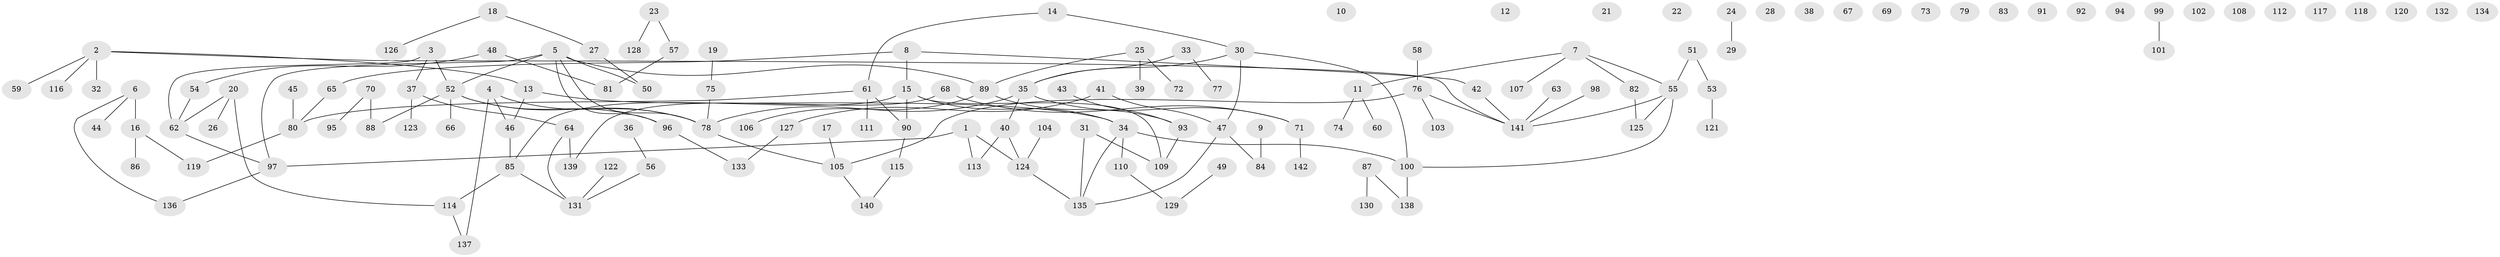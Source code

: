 // coarse degree distribution, {2: 0.18181818181818182, 5: 0.12121212121212122, 1: 0.21212121212121213, 8: 0.030303030303030304, 4: 0.09090909090909091, 3: 0.2727272727272727, 6: 0.09090909090909091}
// Generated by graph-tools (version 1.1) at 2025/35/03/04/25 23:35:47]
// undirected, 142 vertices, 141 edges
graph export_dot {
  node [color=gray90,style=filled];
  1;
  2;
  3;
  4;
  5;
  6;
  7;
  8;
  9;
  10;
  11;
  12;
  13;
  14;
  15;
  16;
  17;
  18;
  19;
  20;
  21;
  22;
  23;
  24;
  25;
  26;
  27;
  28;
  29;
  30;
  31;
  32;
  33;
  34;
  35;
  36;
  37;
  38;
  39;
  40;
  41;
  42;
  43;
  44;
  45;
  46;
  47;
  48;
  49;
  50;
  51;
  52;
  53;
  54;
  55;
  56;
  57;
  58;
  59;
  60;
  61;
  62;
  63;
  64;
  65;
  66;
  67;
  68;
  69;
  70;
  71;
  72;
  73;
  74;
  75;
  76;
  77;
  78;
  79;
  80;
  81;
  82;
  83;
  84;
  85;
  86;
  87;
  88;
  89;
  90;
  91;
  92;
  93;
  94;
  95;
  96;
  97;
  98;
  99;
  100;
  101;
  102;
  103;
  104;
  105;
  106;
  107;
  108;
  109;
  110;
  111;
  112;
  113;
  114;
  115;
  116;
  117;
  118;
  119;
  120;
  121;
  122;
  123;
  124;
  125;
  126;
  127;
  128;
  129;
  130;
  131;
  132;
  133;
  134;
  135;
  136;
  137;
  138;
  139;
  140;
  141;
  142;
  1 -- 97;
  1 -- 113;
  1 -- 124;
  2 -- 13;
  2 -- 32;
  2 -- 59;
  2 -- 116;
  2 -- 141;
  3 -- 37;
  3 -- 52;
  3 -- 62;
  4 -- 46;
  4 -- 78;
  4 -- 137;
  5 -- 50;
  5 -- 52;
  5 -- 78;
  5 -- 89;
  5 -- 96;
  5 -- 97;
  6 -- 16;
  6 -- 44;
  6 -- 136;
  7 -- 11;
  7 -- 55;
  7 -- 82;
  7 -- 107;
  8 -- 15;
  8 -- 42;
  8 -- 65;
  9 -- 84;
  11 -- 60;
  11 -- 74;
  13 -- 34;
  13 -- 46;
  14 -- 30;
  14 -- 61;
  15 -- 34;
  15 -- 85;
  15 -- 90;
  15 -- 109;
  16 -- 86;
  16 -- 119;
  17 -- 105;
  18 -- 27;
  18 -- 126;
  19 -- 75;
  20 -- 26;
  20 -- 62;
  20 -- 114;
  23 -- 57;
  23 -- 128;
  24 -- 29;
  25 -- 39;
  25 -- 72;
  25 -- 89;
  27 -- 50;
  30 -- 35;
  30 -- 47;
  30 -- 100;
  31 -- 109;
  31 -- 135;
  33 -- 35;
  33 -- 77;
  34 -- 100;
  34 -- 110;
  34 -- 135;
  35 -- 40;
  35 -- 71;
  35 -- 78;
  36 -- 56;
  37 -- 64;
  37 -- 123;
  40 -- 113;
  40 -- 124;
  41 -- 47;
  41 -- 127;
  42 -- 141;
  43 -- 93;
  45 -- 80;
  46 -- 85;
  47 -- 84;
  47 -- 135;
  48 -- 54;
  48 -- 81;
  49 -- 129;
  51 -- 53;
  51 -- 55;
  52 -- 66;
  52 -- 78;
  52 -- 88;
  52 -- 96;
  53 -- 121;
  54 -- 62;
  55 -- 100;
  55 -- 125;
  55 -- 141;
  56 -- 131;
  57 -- 81;
  58 -- 76;
  61 -- 80;
  61 -- 90;
  61 -- 111;
  62 -- 97;
  63 -- 141;
  64 -- 131;
  64 -- 139;
  65 -- 80;
  68 -- 71;
  68 -- 139;
  70 -- 88;
  70 -- 95;
  71 -- 142;
  75 -- 78;
  76 -- 103;
  76 -- 105;
  76 -- 141;
  78 -- 105;
  80 -- 119;
  82 -- 125;
  85 -- 114;
  85 -- 131;
  87 -- 130;
  87 -- 138;
  89 -- 93;
  89 -- 106;
  90 -- 115;
  93 -- 109;
  96 -- 133;
  97 -- 136;
  98 -- 141;
  99 -- 101;
  100 -- 138;
  104 -- 124;
  105 -- 140;
  110 -- 129;
  114 -- 137;
  115 -- 140;
  122 -- 131;
  124 -- 135;
  127 -- 133;
}
